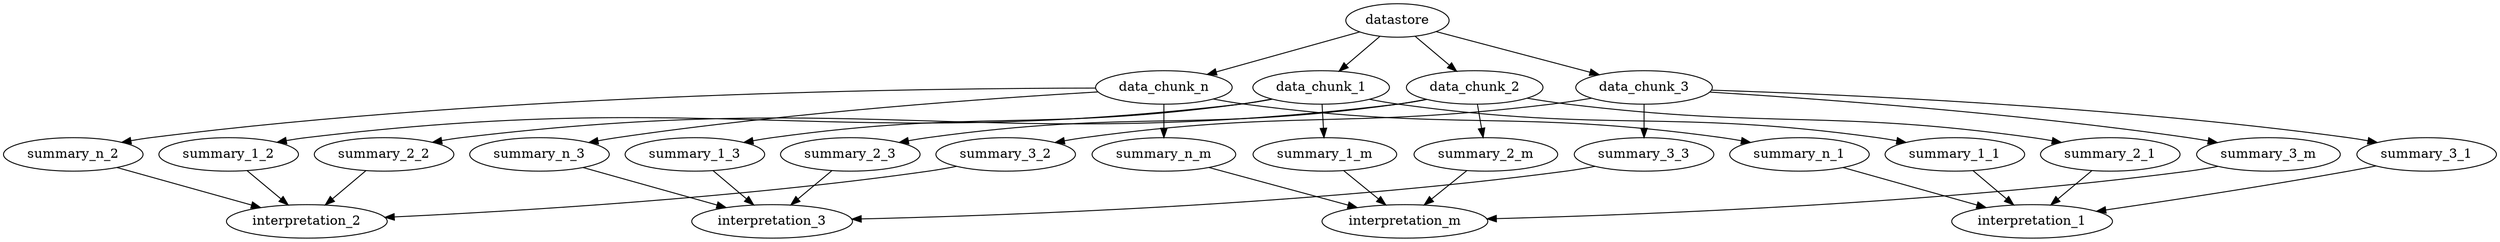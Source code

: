 digraph G {
datastore -> data_chunk_1
datastore -> data_chunk_2
datastore -> data_chunk_3
datastore -> data_chunk_n
data_chunk_1 -> summary_1_1
data_chunk_1 -> summary_1_2
data_chunk_1 -> summary_1_3
data_chunk_1 -> summary_1_m
data_chunk_2 -> summary_2_1
data_chunk_2 -> summary_2_2
data_chunk_2 -> summary_2_3
data_chunk_2 -> summary_2_m
data_chunk_3 -> summary_3_1
data_chunk_3 -> summary_3_2
data_chunk_3 -> summary_3_3
data_chunk_3 -> summary_3_m
data_chunk_n -> summary_n_1
data_chunk_n -> summary_n_2
data_chunk_n -> summary_n_3
data_chunk_n -> summary_n_m
summary_1_1 -> interpretation_1
summary_2_1 -> interpretation_1
summary_3_1 -> interpretation_1
summary_n_1 -> interpretation_1
summary_1_2 -> interpretation_2
summary_2_2 -> interpretation_2
summary_3_2 -> interpretation_2
summary_n_2 -> interpretation_2
summary_1_3 -> interpretation_3
summary_2_3 -> interpretation_3
summary_3_3 -> interpretation_3
summary_n_3 -> interpretation_3
summary_1_m -> interpretation_m
summary_2_m -> interpretation_m
summary_3_m -> interpretation_m
summary_n_m -> interpretation_m
}
